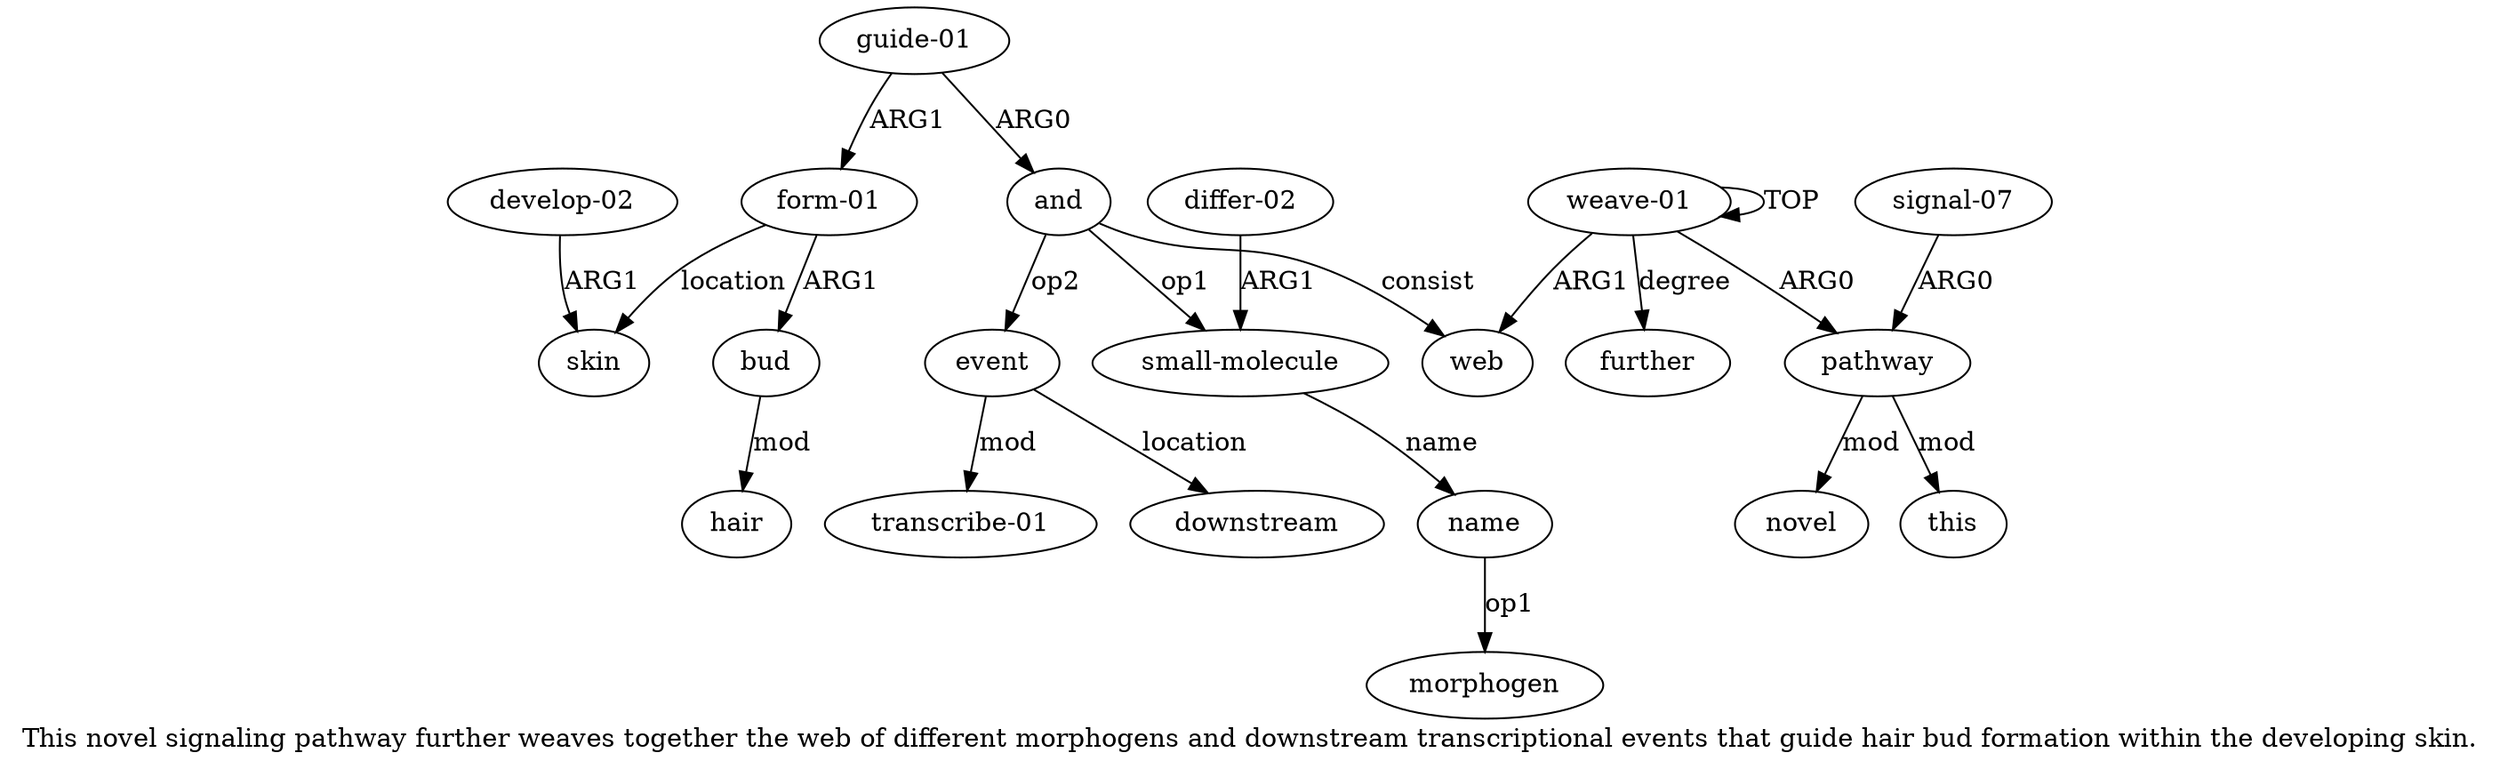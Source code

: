 digraph  {
	graph [label="This novel signaling pathway further weaves together the web of different morphogens and downstream transcriptional events that \
guide hair bud formation within the developing skin."];
	node [label="\N"];
	a15	 [color=black,
		gold_ind=15,
		gold_label=bud,
		label=bud,
		test_ind=15,
		test_label=bud];
	a16	 [color=black,
		gold_ind=16,
		gold_label=hair,
		label=hair,
		test_ind=16,
		test_label=hair];
	a15 -> a16 [key=0,
	color=black,
	gold_label=mod,
	label=mod,
	test_label=mod];
a14 [color=black,
	gold_ind=14,
	gold_label="form-01",
	label="form-01",
	test_ind=14,
	test_label="form-01"];
a14 -> a15 [key=0,
color=black,
gold_label=ARG1,
label=ARG1,
test_label=ARG1];
a17 [color=black,
gold_ind=17,
gold_label=skin,
label=skin,
test_ind=17,
test_label=skin];
a14 -> a17 [key=0,
color=black,
gold_label=location,
label=location,
test_label=location];
a11 [color=black,
gold_ind=11,
gold_label="transcribe-01",
label="transcribe-01",
test_ind=11,
test_label="transcribe-01"];
a10 [color=black,
gold_ind=10,
gold_label=event,
label=event,
test_ind=10,
test_label=event];
a10 -> a11 [key=0,
color=black,
gold_label=mod,
label=mod,
test_label=mod];
a12 [color=black,
gold_ind=12,
gold_label=downstream,
label=downstream,
test_ind=12,
test_label=downstream];
a10 -> a12 [key=0,
color=black,
gold_label=location,
label=location,
test_label=location];
a13 [color=black,
gold_ind=13,
gold_label="guide-01",
label="guide-01",
test_ind=13,
test_label="guide-01"];
a13 -> a14 [key=0,
color=black,
gold_label=ARG1,
label=ARG1,
test_label=ARG1];
a6 [color=black,
gold_ind=6,
gold_label=and,
label=and,
test_ind=6,
test_label=and];
a13 -> a6 [key=0,
color=black,
gold_label=ARG0,
label=ARG0,
test_label=ARG0];
"a8 morphogen" [color=black,
gold_ind=-1,
gold_label=morphogen,
label=morphogen,
test_ind=-1,
test_label=morphogen];
a19 [color=black,
gold_ind=19,
gold_label=further,
label=further,
test_ind=19,
test_label=further];
a18 [color=black,
gold_ind=18,
gold_label="develop-02",
label="develop-02",
test_ind=18,
test_label="develop-02"];
a18 -> a17 [key=0,
color=black,
gold_label=ARG1,
label=ARG1,
test_label=ARG1];
a1 [color=black,
gold_ind=1,
gold_label=pathway,
label=pathway,
test_ind=1,
test_label=pathway];
a3 [color=black,
gold_ind=3,
gold_label=novel,
label=novel,
test_ind=3,
test_label=novel];
a1 -> a3 [key=0,
color=black,
gold_label=mod,
label=mod,
test_label=mod];
a4 [color=black,
gold_ind=4,
gold_label=this,
label=this,
test_ind=4,
test_label=this];
a1 -> a4 [key=0,
color=black,
gold_label=mod,
label=mod,
test_label=mod];
a0 [color=black,
gold_ind=0,
gold_label="weave-01",
label="weave-01",
test_ind=0,
test_label="weave-01"];
a0 -> a19 [key=0,
color=black,
gold_label=degree,
label=degree,
test_label=degree];
a0 -> a1 [key=0,
color=black,
gold_label=ARG0,
label=ARG0,
test_label=ARG0];
a0 -> a0 [key=0,
color=black,
gold_label=TOP,
label=TOP,
test_label=TOP];
a5 [color=black,
gold_ind=5,
gold_label=web,
label=web,
test_ind=5,
test_label=web];
a0 -> a5 [key=0,
color=black,
gold_label=ARG1,
label=ARG1,
test_label=ARG1];
a2 [color=black,
gold_ind=2,
gold_label="signal-07",
label="signal-07",
test_ind=2,
test_label="signal-07"];
a2 -> a1 [key=0,
color=black,
gold_label=ARG0,
label=ARG0,
test_label=ARG0];
a7 [color=black,
gold_ind=7,
gold_label="small-molecule",
label="small-molecule",
test_ind=7,
test_label="small-molecule"];
a8 [color=black,
gold_ind=8,
gold_label=name,
label=name,
test_ind=8,
test_label=name];
a7 -> a8 [key=0,
color=black,
gold_label=name,
label=name,
test_label=name];
a6 -> a10 [key=0,
color=black,
gold_label=op2,
label=op2,
test_label=op2];
a6 -> a5 [key=0,
color=black,
gold_label=consist,
label=consist,
test_label=consist];
a6 -> a7 [key=0,
color=black,
gold_label=op1,
label=op1,
test_label=op1];
a9 [color=black,
gold_ind=9,
gold_label="differ-02",
label="differ-02",
test_ind=9,
test_label="differ-02"];
a9 -> a7 [key=0,
color=black,
gold_label=ARG1,
label=ARG1,
test_label=ARG1];
a8 -> "a8 morphogen" [key=0,
color=black,
gold_label=op1,
label=op1,
test_label=op1];
}
